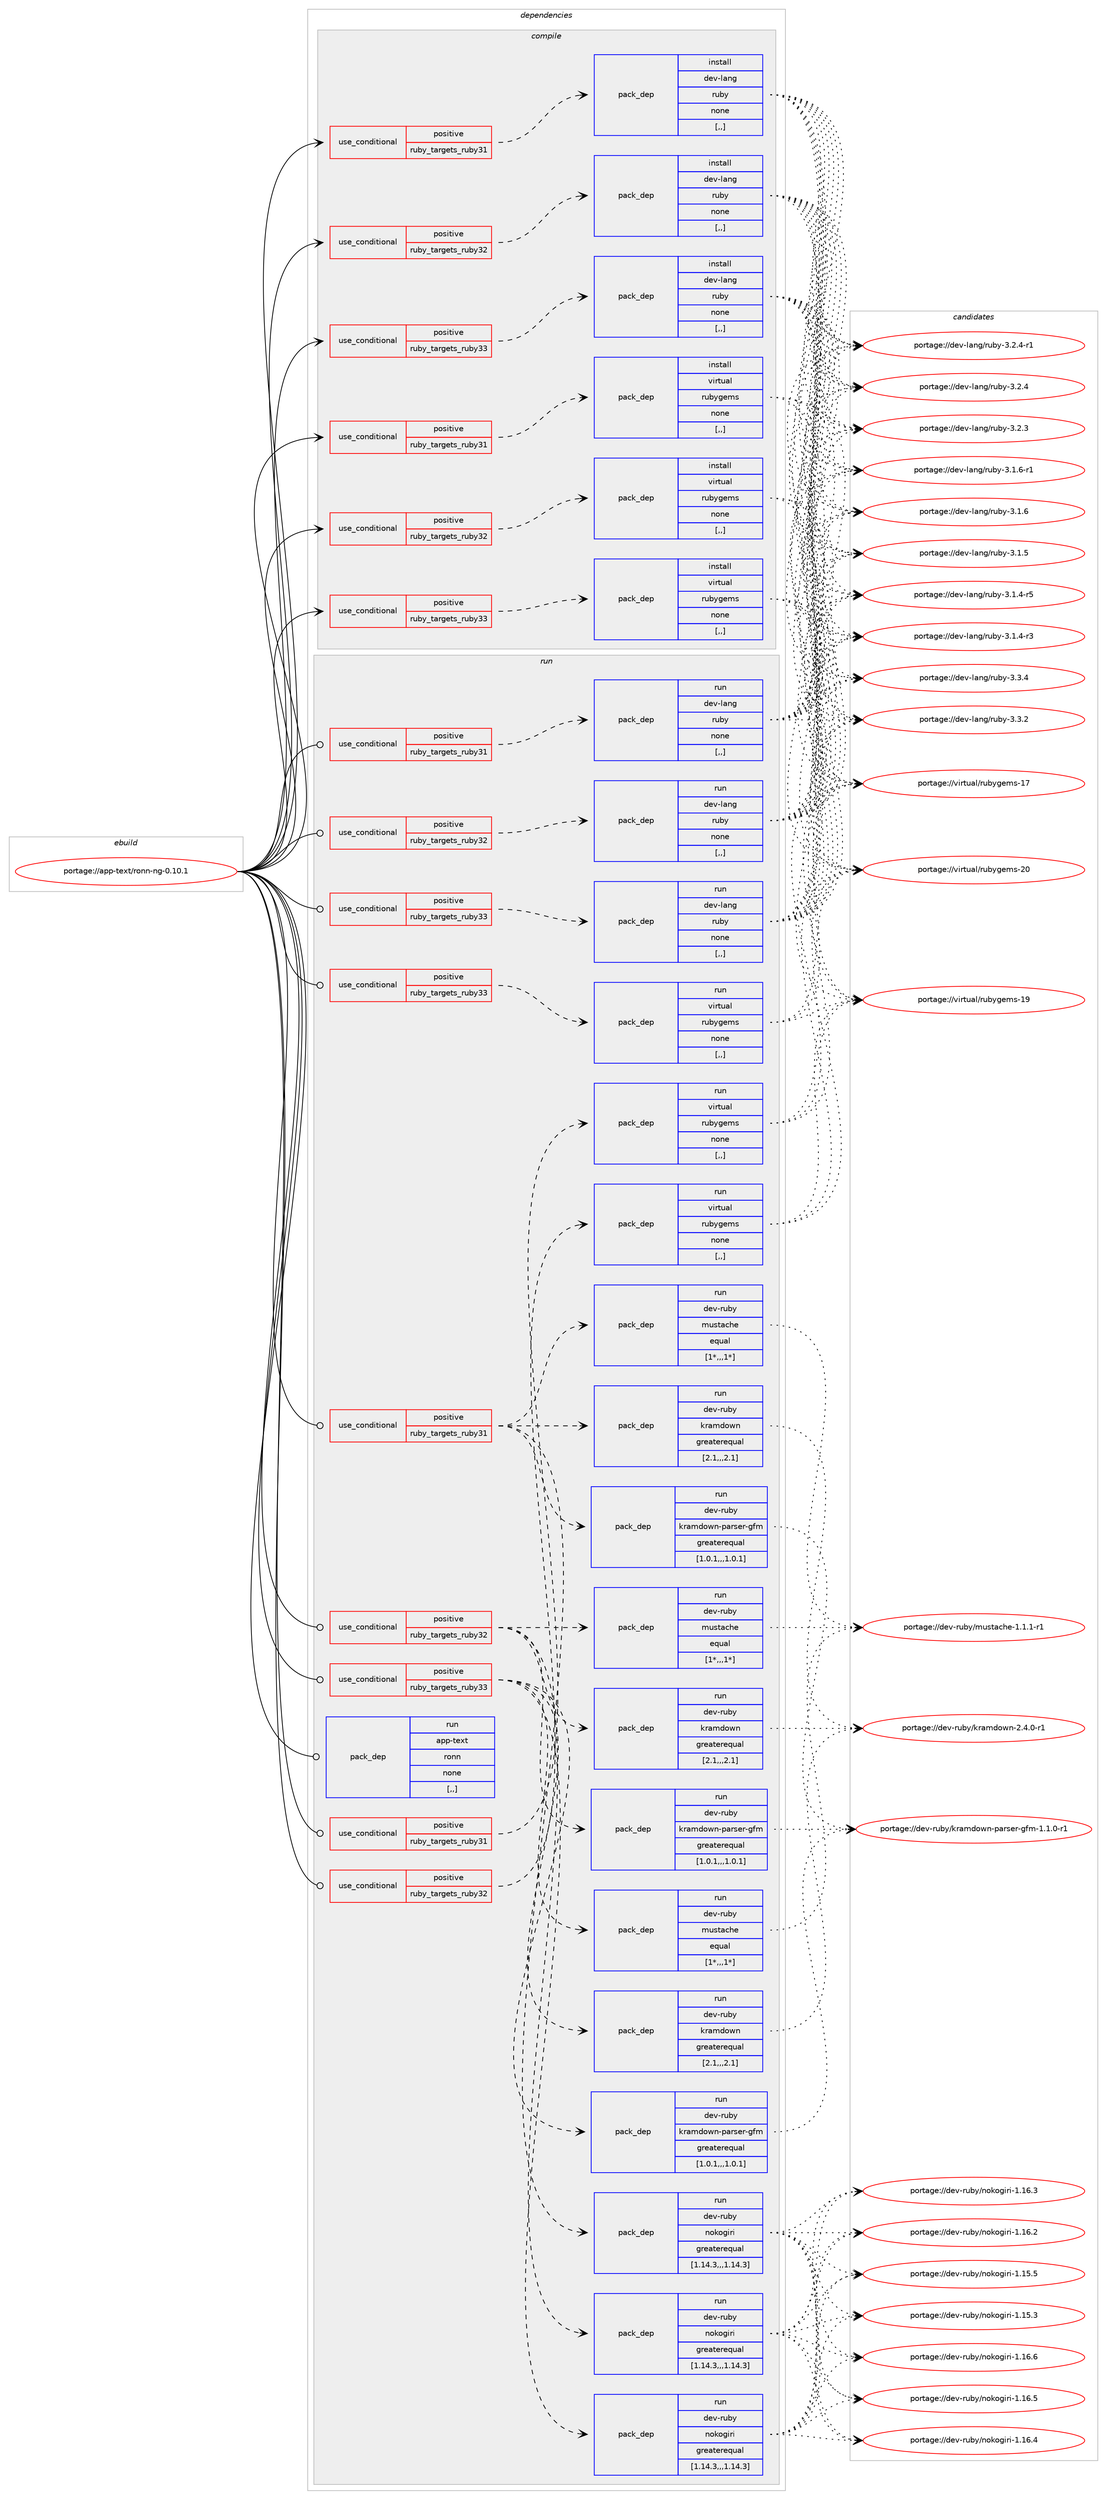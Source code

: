 digraph prolog {

# *************
# Graph options
# *************

newrank=true;
concentrate=true;
compound=true;
graph [rankdir=LR,fontname=Helvetica,fontsize=10,ranksep=1.5];#, ranksep=2.5, nodesep=0.2];
edge  [arrowhead=vee];
node  [fontname=Helvetica,fontsize=10];

# **********
# The ebuild
# **********

subgraph cluster_leftcol {
color=gray;
rank=same;
label=<<i>ebuild</i>>;
id [label="portage://app-text/ronn-ng-0.10.1", color=red, width=4, href="../app-text/ronn-ng-0.10.1.svg"];
}

# ****************
# The dependencies
# ****************

subgraph cluster_midcol {
color=gray;
label=<<i>dependencies</i>>;
subgraph cluster_compile {
fillcolor="#eeeeee";
style=filled;
label=<<i>compile</i>>;
subgraph cond15599 {
dependency58145 [label=<<TABLE BORDER="0" CELLBORDER="1" CELLSPACING="0" CELLPADDING="4"><TR><TD ROWSPAN="3" CELLPADDING="10">use_conditional</TD></TR><TR><TD>positive</TD></TR><TR><TD>ruby_targets_ruby31</TD></TR></TABLE>>, shape=none, color=red];
subgraph pack42049 {
dependency58146 [label=<<TABLE BORDER="0" CELLBORDER="1" CELLSPACING="0" CELLPADDING="4" WIDTH="220"><TR><TD ROWSPAN="6" CELLPADDING="30">pack_dep</TD></TR><TR><TD WIDTH="110">install</TD></TR><TR><TD>dev-lang</TD></TR><TR><TD>ruby</TD></TR><TR><TD>none</TD></TR><TR><TD>[,,]</TD></TR></TABLE>>, shape=none, color=blue];
}
dependency58145:e -> dependency58146:w [weight=20,style="dashed",arrowhead="vee"];
}
id:e -> dependency58145:w [weight=20,style="solid",arrowhead="vee"];
subgraph cond15600 {
dependency58147 [label=<<TABLE BORDER="0" CELLBORDER="1" CELLSPACING="0" CELLPADDING="4"><TR><TD ROWSPAN="3" CELLPADDING="10">use_conditional</TD></TR><TR><TD>positive</TD></TR><TR><TD>ruby_targets_ruby31</TD></TR></TABLE>>, shape=none, color=red];
subgraph pack42050 {
dependency58148 [label=<<TABLE BORDER="0" CELLBORDER="1" CELLSPACING="0" CELLPADDING="4" WIDTH="220"><TR><TD ROWSPAN="6" CELLPADDING="30">pack_dep</TD></TR><TR><TD WIDTH="110">install</TD></TR><TR><TD>virtual</TD></TR><TR><TD>rubygems</TD></TR><TR><TD>none</TD></TR><TR><TD>[,,]</TD></TR></TABLE>>, shape=none, color=blue];
}
dependency58147:e -> dependency58148:w [weight=20,style="dashed",arrowhead="vee"];
}
id:e -> dependency58147:w [weight=20,style="solid",arrowhead="vee"];
subgraph cond15601 {
dependency58149 [label=<<TABLE BORDER="0" CELLBORDER="1" CELLSPACING="0" CELLPADDING="4"><TR><TD ROWSPAN="3" CELLPADDING="10">use_conditional</TD></TR><TR><TD>positive</TD></TR><TR><TD>ruby_targets_ruby32</TD></TR></TABLE>>, shape=none, color=red];
subgraph pack42051 {
dependency58150 [label=<<TABLE BORDER="0" CELLBORDER="1" CELLSPACING="0" CELLPADDING="4" WIDTH="220"><TR><TD ROWSPAN="6" CELLPADDING="30">pack_dep</TD></TR><TR><TD WIDTH="110">install</TD></TR><TR><TD>dev-lang</TD></TR><TR><TD>ruby</TD></TR><TR><TD>none</TD></TR><TR><TD>[,,]</TD></TR></TABLE>>, shape=none, color=blue];
}
dependency58149:e -> dependency58150:w [weight=20,style="dashed",arrowhead="vee"];
}
id:e -> dependency58149:w [weight=20,style="solid",arrowhead="vee"];
subgraph cond15602 {
dependency58151 [label=<<TABLE BORDER="0" CELLBORDER="1" CELLSPACING="0" CELLPADDING="4"><TR><TD ROWSPAN="3" CELLPADDING="10">use_conditional</TD></TR><TR><TD>positive</TD></TR><TR><TD>ruby_targets_ruby32</TD></TR></TABLE>>, shape=none, color=red];
subgraph pack42052 {
dependency58152 [label=<<TABLE BORDER="0" CELLBORDER="1" CELLSPACING="0" CELLPADDING="4" WIDTH="220"><TR><TD ROWSPAN="6" CELLPADDING="30">pack_dep</TD></TR><TR><TD WIDTH="110">install</TD></TR><TR><TD>virtual</TD></TR><TR><TD>rubygems</TD></TR><TR><TD>none</TD></TR><TR><TD>[,,]</TD></TR></TABLE>>, shape=none, color=blue];
}
dependency58151:e -> dependency58152:w [weight=20,style="dashed",arrowhead="vee"];
}
id:e -> dependency58151:w [weight=20,style="solid",arrowhead="vee"];
subgraph cond15603 {
dependency58153 [label=<<TABLE BORDER="0" CELLBORDER="1" CELLSPACING="0" CELLPADDING="4"><TR><TD ROWSPAN="3" CELLPADDING="10">use_conditional</TD></TR><TR><TD>positive</TD></TR><TR><TD>ruby_targets_ruby33</TD></TR></TABLE>>, shape=none, color=red];
subgraph pack42053 {
dependency58154 [label=<<TABLE BORDER="0" CELLBORDER="1" CELLSPACING="0" CELLPADDING="4" WIDTH="220"><TR><TD ROWSPAN="6" CELLPADDING="30">pack_dep</TD></TR><TR><TD WIDTH="110">install</TD></TR><TR><TD>dev-lang</TD></TR><TR><TD>ruby</TD></TR><TR><TD>none</TD></TR><TR><TD>[,,]</TD></TR></TABLE>>, shape=none, color=blue];
}
dependency58153:e -> dependency58154:w [weight=20,style="dashed",arrowhead="vee"];
}
id:e -> dependency58153:w [weight=20,style="solid",arrowhead="vee"];
subgraph cond15604 {
dependency58155 [label=<<TABLE BORDER="0" CELLBORDER="1" CELLSPACING="0" CELLPADDING="4"><TR><TD ROWSPAN="3" CELLPADDING="10">use_conditional</TD></TR><TR><TD>positive</TD></TR><TR><TD>ruby_targets_ruby33</TD></TR></TABLE>>, shape=none, color=red];
subgraph pack42054 {
dependency58156 [label=<<TABLE BORDER="0" CELLBORDER="1" CELLSPACING="0" CELLPADDING="4" WIDTH="220"><TR><TD ROWSPAN="6" CELLPADDING="30">pack_dep</TD></TR><TR><TD WIDTH="110">install</TD></TR><TR><TD>virtual</TD></TR><TR><TD>rubygems</TD></TR><TR><TD>none</TD></TR><TR><TD>[,,]</TD></TR></TABLE>>, shape=none, color=blue];
}
dependency58155:e -> dependency58156:w [weight=20,style="dashed",arrowhead="vee"];
}
id:e -> dependency58155:w [weight=20,style="solid",arrowhead="vee"];
}
subgraph cluster_compileandrun {
fillcolor="#eeeeee";
style=filled;
label=<<i>compile and run</i>>;
}
subgraph cluster_run {
fillcolor="#eeeeee";
style=filled;
label=<<i>run</i>>;
subgraph cond15605 {
dependency58157 [label=<<TABLE BORDER="0" CELLBORDER="1" CELLSPACING="0" CELLPADDING="4"><TR><TD ROWSPAN="3" CELLPADDING="10">use_conditional</TD></TR><TR><TD>positive</TD></TR><TR><TD>ruby_targets_ruby31</TD></TR></TABLE>>, shape=none, color=red];
subgraph pack42055 {
dependency58158 [label=<<TABLE BORDER="0" CELLBORDER="1" CELLSPACING="0" CELLPADDING="4" WIDTH="220"><TR><TD ROWSPAN="6" CELLPADDING="30">pack_dep</TD></TR><TR><TD WIDTH="110">run</TD></TR><TR><TD>dev-lang</TD></TR><TR><TD>ruby</TD></TR><TR><TD>none</TD></TR><TR><TD>[,,]</TD></TR></TABLE>>, shape=none, color=blue];
}
dependency58157:e -> dependency58158:w [weight=20,style="dashed",arrowhead="vee"];
}
id:e -> dependency58157:w [weight=20,style="solid",arrowhead="odot"];
subgraph cond15606 {
dependency58159 [label=<<TABLE BORDER="0" CELLBORDER="1" CELLSPACING="0" CELLPADDING="4"><TR><TD ROWSPAN="3" CELLPADDING="10">use_conditional</TD></TR><TR><TD>positive</TD></TR><TR><TD>ruby_targets_ruby31</TD></TR></TABLE>>, shape=none, color=red];
subgraph pack42056 {
dependency58160 [label=<<TABLE BORDER="0" CELLBORDER="1" CELLSPACING="0" CELLPADDING="4" WIDTH="220"><TR><TD ROWSPAN="6" CELLPADDING="30">pack_dep</TD></TR><TR><TD WIDTH="110">run</TD></TR><TR><TD>dev-ruby</TD></TR><TR><TD>mustache</TD></TR><TR><TD>equal</TD></TR><TR><TD>[1*,,,1*]</TD></TR></TABLE>>, shape=none, color=blue];
}
dependency58159:e -> dependency58160:w [weight=20,style="dashed",arrowhead="vee"];
subgraph pack42057 {
dependency58161 [label=<<TABLE BORDER="0" CELLBORDER="1" CELLSPACING="0" CELLPADDING="4" WIDTH="220"><TR><TD ROWSPAN="6" CELLPADDING="30">pack_dep</TD></TR><TR><TD WIDTH="110">run</TD></TR><TR><TD>dev-ruby</TD></TR><TR><TD>kramdown</TD></TR><TR><TD>greaterequal</TD></TR><TR><TD>[2.1,,,2.1]</TD></TR></TABLE>>, shape=none, color=blue];
}
dependency58159:e -> dependency58161:w [weight=20,style="dashed",arrowhead="vee"];
subgraph pack42058 {
dependency58162 [label=<<TABLE BORDER="0" CELLBORDER="1" CELLSPACING="0" CELLPADDING="4" WIDTH="220"><TR><TD ROWSPAN="6" CELLPADDING="30">pack_dep</TD></TR><TR><TD WIDTH="110">run</TD></TR><TR><TD>dev-ruby</TD></TR><TR><TD>kramdown-parser-gfm</TD></TR><TR><TD>greaterequal</TD></TR><TR><TD>[1.0.1,,,1.0.1]</TD></TR></TABLE>>, shape=none, color=blue];
}
dependency58159:e -> dependency58162:w [weight=20,style="dashed",arrowhead="vee"];
subgraph pack42059 {
dependency58163 [label=<<TABLE BORDER="0" CELLBORDER="1" CELLSPACING="0" CELLPADDING="4" WIDTH="220"><TR><TD ROWSPAN="6" CELLPADDING="30">pack_dep</TD></TR><TR><TD WIDTH="110">run</TD></TR><TR><TD>dev-ruby</TD></TR><TR><TD>nokogiri</TD></TR><TR><TD>greaterequal</TD></TR><TR><TD>[1.14.3,,,1.14.3]</TD></TR></TABLE>>, shape=none, color=blue];
}
dependency58159:e -> dependency58163:w [weight=20,style="dashed",arrowhead="vee"];
}
id:e -> dependency58159:w [weight=20,style="solid",arrowhead="odot"];
subgraph cond15607 {
dependency58164 [label=<<TABLE BORDER="0" CELLBORDER="1" CELLSPACING="0" CELLPADDING="4"><TR><TD ROWSPAN="3" CELLPADDING="10">use_conditional</TD></TR><TR><TD>positive</TD></TR><TR><TD>ruby_targets_ruby31</TD></TR></TABLE>>, shape=none, color=red];
subgraph pack42060 {
dependency58165 [label=<<TABLE BORDER="0" CELLBORDER="1" CELLSPACING="0" CELLPADDING="4" WIDTH="220"><TR><TD ROWSPAN="6" CELLPADDING="30">pack_dep</TD></TR><TR><TD WIDTH="110">run</TD></TR><TR><TD>virtual</TD></TR><TR><TD>rubygems</TD></TR><TR><TD>none</TD></TR><TR><TD>[,,]</TD></TR></TABLE>>, shape=none, color=blue];
}
dependency58164:e -> dependency58165:w [weight=20,style="dashed",arrowhead="vee"];
}
id:e -> dependency58164:w [weight=20,style="solid",arrowhead="odot"];
subgraph cond15608 {
dependency58166 [label=<<TABLE BORDER="0" CELLBORDER="1" CELLSPACING="0" CELLPADDING="4"><TR><TD ROWSPAN="3" CELLPADDING="10">use_conditional</TD></TR><TR><TD>positive</TD></TR><TR><TD>ruby_targets_ruby32</TD></TR></TABLE>>, shape=none, color=red];
subgraph pack42061 {
dependency58167 [label=<<TABLE BORDER="0" CELLBORDER="1" CELLSPACING="0" CELLPADDING="4" WIDTH="220"><TR><TD ROWSPAN="6" CELLPADDING="30">pack_dep</TD></TR><TR><TD WIDTH="110">run</TD></TR><TR><TD>dev-lang</TD></TR><TR><TD>ruby</TD></TR><TR><TD>none</TD></TR><TR><TD>[,,]</TD></TR></TABLE>>, shape=none, color=blue];
}
dependency58166:e -> dependency58167:w [weight=20,style="dashed",arrowhead="vee"];
}
id:e -> dependency58166:w [weight=20,style="solid",arrowhead="odot"];
subgraph cond15609 {
dependency58168 [label=<<TABLE BORDER="0" CELLBORDER="1" CELLSPACING="0" CELLPADDING="4"><TR><TD ROWSPAN="3" CELLPADDING="10">use_conditional</TD></TR><TR><TD>positive</TD></TR><TR><TD>ruby_targets_ruby32</TD></TR></TABLE>>, shape=none, color=red];
subgraph pack42062 {
dependency58169 [label=<<TABLE BORDER="0" CELLBORDER="1" CELLSPACING="0" CELLPADDING="4" WIDTH="220"><TR><TD ROWSPAN="6" CELLPADDING="30">pack_dep</TD></TR><TR><TD WIDTH="110">run</TD></TR><TR><TD>dev-ruby</TD></TR><TR><TD>mustache</TD></TR><TR><TD>equal</TD></TR><TR><TD>[1*,,,1*]</TD></TR></TABLE>>, shape=none, color=blue];
}
dependency58168:e -> dependency58169:w [weight=20,style="dashed",arrowhead="vee"];
subgraph pack42063 {
dependency58170 [label=<<TABLE BORDER="0" CELLBORDER="1" CELLSPACING="0" CELLPADDING="4" WIDTH="220"><TR><TD ROWSPAN="6" CELLPADDING="30">pack_dep</TD></TR><TR><TD WIDTH="110">run</TD></TR><TR><TD>dev-ruby</TD></TR><TR><TD>kramdown</TD></TR><TR><TD>greaterequal</TD></TR><TR><TD>[2.1,,,2.1]</TD></TR></TABLE>>, shape=none, color=blue];
}
dependency58168:e -> dependency58170:w [weight=20,style="dashed",arrowhead="vee"];
subgraph pack42064 {
dependency58171 [label=<<TABLE BORDER="0" CELLBORDER="1" CELLSPACING="0" CELLPADDING="4" WIDTH="220"><TR><TD ROWSPAN="6" CELLPADDING="30">pack_dep</TD></TR><TR><TD WIDTH="110">run</TD></TR><TR><TD>dev-ruby</TD></TR><TR><TD>kramdown-parser-gfm</TD></TR><TR><TD>greaterequal</TD></TR><TR><TD>[1.0.1,,,1.0.1]</TD></TR></TABLE>>, shape=none, color=blue];
}
dependency58168:e -> dependency58171:w [weight=20,style="dashed",arrowhead="vee"];
subgraph pack42065 {
dependency58172 [label=<<TABLE BORDER="0" CELLBORDER="1" CELLSPACING="0" CELLPADDING="4" WIDTH="220"><TR><TD ROWSPAN="6" CELLPADDING="30">pack_dep</TD></TR><TR><TD WIDTH="110">run</TD></TR><TR><TD>dev-ruby</TD></TR><TR><TD>nokogiri</TD></TR><TR><TD>greaterequal</TD></TR><TR><TD>[1.14.3,,,1.14.3]</TD></TR></TABLE>>, shape=none, color=blue];
}
dependency58168:e -> dependency58172:w [weight=20,style="dashed",arrowhead="vee"];
}
id:e -> dependency58168:w [weight=20,style="solid",arrowhead="odot"];
subgraph cond15610 {
dependency58173 [label=<<TABLE BORDER="0" CELLBORDER="1" CELLSPACING="0" CELLPADDING="4"><TR><TD ROWSPAN="3" CELLPADDING="10">use_conditional</TD></TR><TR><TD>positive</TD></TR><TR><TD>ruby_targets_ruby32</TD></TR></TABLE>>, shape=none, color=red];
subgraph pack42066 {
dependency58174 [label=<<TABLE BORDER="0" CELLBORDER="1" CELLSPACING="0" CELLPADDING="4" WIDTH="220"><TR><TD ROWSPAN="6" CELLPADDING="30">pack_dep</TD></TR><TR><TD WIDTH="110">run</TD></TR><TR><TD>virtual</TD></TR><TR><TD>rubygems</TD></TR><TR><TD>none</TD></TR><TR><TD>[,,]</TD></TR></TABLE>>, shape=none, color=blue];
}
dependency58173:e -> dependency58174:w [weight=20,style="dashed",arrowhead="vee"];
}
id:e -> dependency58173:w [weight=20,style="solid",arrowhead="odot"];
subgraph cond15611 {
dependency58175 [label=<<TABLE BORDER="0" CELLBORDER="1" CELLSPACING="0" CELLPADDING="4"><TR><TD ROWSPAN="3" CELLPADDING="10">use_conditional</TD></TR><TR><TD>positive</TD></TR><TR><TD>ruby_targets_ruby33</TD></TR></TABLE>>, shape=none, color=red];
subgraph pack42067 {
dependency58176 [label=<<TABLE BORDER="0" CELLBORDER="1" CELLSPACING="0" CELLPADDING="4" WIDTH="220"><TR><TD ROWSPAN="6" CELLPADDING="30">pack_dep</TD></TR><TR><TD WIDTH="110">run</TD></TR><TR><TD>dev-lang</TD></TR><TR><TD>ruby</TD></TR><TR><TD>none</TD></TR><TR><TD>[,,]</TD></TR></TABLE>>, shape=none, color=blue];
}
dependency58175:e -> dependency58176:w [weight=20,style="dashed",arrowhead="vee"];
}
id:e -> dependency58175:w [weight=20,style="solid",arrowhead="odot"];
subgraph cond15612 {
dependency58177 [label=<<TABLE BORDER="0" CELLBORDER="1" CELLSPACING="0" CELLPADDING="4"><TR><TD ROWSPAN="3" CELLPADDING="10">use_conditional</TD></TR><TR><TD>positive</TD></TR><TR><TD>ruby_targets_ruby33</TD></TR></TABLE>>, shape=none, color=red];
subgraph pack42068 {
dependency58178 [label=<<TABLE BORDER="0" CELLBORDER="1" CELLSPACING="0" CELLPADDING="4" WIDTH="220"><TR><TD ROWSPAN="6" CELLPADDING="30">pack_dep</TD></TR><TR><TD WIDTH="110">run</TD></TR><TR><TD>dev-ruby</TD></TR><TR><TD>mustache</TD></TR><TR><TD>equal</TD></TR><TR><TD>[1*,,,1*]</TD></TR></TABLE>>, shape=none, color=blue];
}
dependency58177:e -> dependency58178:w [weight=20,style="dashed",arrowhead="vee"];
subgraph pack42069 {
dependency58179 [label=<<TABLE BORDER="0" CELLBORDER="1" CELLSPACING="0" CELLPADDING="4" WIDTH="220"><TR><TD ROWSPAN="6" CELLPADDING="30">pack_dep</TD></TR><TR><TD WIDTH="110">run</TD></TR><TR><TD>dev-ruby</TD></TR><TR><TD>kramdown</TD></TR><TR><TD>greaterequal</TD></TR><TR><TD>[2.1,,,2.1]</TD></TR></TABLE>>, shape=none, color=blue];
}
dependency58177:e -> dependency58179:w [weight=20,style="dashed",arrowhead="vee"];
subgraph pack42070 {
dependency58180 [label=<<TABLE BORDER="0" CELLBORDER="1" CELLSPACING="0" CELLPADDING="4" WIDTH="220"><TR><TD ROWSPAN="6" CELLPADDING="30">pack_dep</TD></TR><TR><TD WIDTH="110">run</TD></TR><TR><TD>dev-ruby</TD></TR><TR><TD>kramdown-parser-gfm</TD></TR><TR><TD>greaterequal</TD></TR><TR><TD>[1.0.1,,,1.0.1]</TD></TR></TABLE>>, shape=none, color=blue];
}
dependency58177:e -> dependency58180:w [weight=20,style="dashed",arrowhead="vee"];
subgraph pack42071 {
dependency58181 [label=<<TABLE BORDER="0" CELLBORDER="1" CELLSPACING="0" CELLPADDING="4" WIDTH="220"><TR><TD ROWSPAN="6" CELLPADDING="30">pack_dep</TD></TR><TR><TD WIDTH="110">run</TD></TR><TR><TD>dev-ruby</TD></TR><TR><TD>nokogiri</TD></TR><TR><TD>greaterequal</TD></TR><TR><TD>[1.14.3,,,1.14.3]</TD></TR></TABLE>>, shape=none, color=blue];
}
dependency58177:e -> dependency58181:w [weight=20,style="dashed",arrowhead="vee"];
}
id:e -> dependency58177:w [weight=20,style="solid",arrowhead="odot"];
subgraph cond15613 {
dependency58182 [label=<<TABLE BORDER="0" CELLBORDER="1" CELLSPACING="0" CELLPADDING="4"><TR><TD ROWSPAN="3" CELLPADDING="10">use_conditional</TD></TR><TR><TD>positive</TD></TR><TR><TD>ruby_targets_ruby33</TD></TR></TABLE>>, shape=none, color=red];
subgraph pack42072 {
dependency58183 [label=<<TABLE BORDER="0" CELLBORDER="1" CELLSPACING="0" CELLPADDING="4" WIDTH="220"><TR><TD ROWSPAN="6" CELLPADDING="30">pack_dep</TD></TR><TR><TD WIDTH="110">run</TD></TR><TR><TD>virtual</TD></TR><TR><TD>rubygems</TD></TR><TR><TD>none</TD></TR><TR><TD>[,,]</TD></TR></TABLE>>, shape=none, color=blue];
}
dependency58182:e -> dependency58183:w [weight=20,style="dashed",arrowhead="vee"];
}
id:e -> dependency58182:w [weight=20,style="solid",arrowhead="odot"];
subgraph pack42073 {
dependency58184 [label=<<TABLE BORDER="0" CELLBORDER="1" CELLSPACING="0" CELLPADDING="4" WIDTH="220"><TR><TD ROWSPAN="6" CELLPADDING="30">pack_dep</TD></TR><TR><TD WIDTH="110">run</TD></TR><TR><TD>app-text</TD></TR><TR><TD>ronn</TD></TR><TR><TD>none</TD></TR><TR><TD>[,,]</TD></TR></TABLE>>, shape=none, color=blue];
}
id:e -> dependency58184:w [weight=20,style="solid",arrowhead="odot"];
}
}

# **************
# The candidates
# **************

subgraph cluster_choices {
rank=same;
color=gray;
label=<<i>candidates</i>>;

subgraph choice42049 {
color=black;
nodesep=1;
choice10010111845108971101034711411798121455146514652 [label="portage://dev-lang/ruby-3.3.4", color=red, width=4,href="../dev-lang/ruby-3.3.4.svg"];
choice10010111845108971101034711411798121455146514650 [label="portage://dev-lang/ruby-3.3.2", color=red, width=4,href="../dev-lang/ruby-3.3.2.svg"];
choice100101118451089711010347114117981214551465046524511449 [label="portage://dev-lang/ruby-3.2.4-r1", color=red, width=4,href="../dev-lang/ruby-3.2.4-r1.svg"];
choice10010111845108971101034711411798121455146504652 [label="portage://dev-lang/ruby-3.2.4", color=red, width=4,href="../dev-lang/ruby-3.2.4.svg"];
choice10010111845108971101034711411798121455146504651 [label="portage://dev-lang/ruby-3.2.3", color=red, width=4,href="../dev-lang/ruby-3.2.3.svg"];
choice100101118451089711010347114117981214551464946544511449 [label="portage://dev-lang/ruby-3.1.6-r1", color=red, width=4,href="../dev-lang/ruby-3.1.6-r1.svg"];
choice10010111845108971101034711411798121455146494654 [label="portage://dev-lang/ruby-3.1.6", color=red, width=4,href="../dev-lang/ruby-3.1.6.svg"];
choice10010111845108971101034711411798121455146494653 [label="portage://dev-lang/ruby-3.1.5", color=red, width=4,href="../dev-lang/ruby-3.1.5.svg"];
choice100101118451089711010347114117981214551464946524511453 [label="portage://dev-lang/ruby-3.1.4-r5", color=red, width=4,href="../dev-lang/ruby-3.1.4-r5.svg"];
choice100101118451089711010347114117981214551464946524511451 [label="portage://dev-lang/ruby-3.1.4-r3", color=red, width=4,href="../dev-lang/ruby-3.1.4-r3.svg"];
dependency58146:e -> choice10010111845108971101034711411798121455146514652:w [style=dotted,weight="100"];
dependency58146:e -> choice10010111845108971101034711411798121455146514650:w [style=dotted,weight="100"];
dependency58146:e -> choice100101118451089711010347114117981214551465046524511449:w [style=dotted,weight="100"];
dependency58146:e -> choice10010111845108971101034711411798121455146504652:w [style=dotted,weight="100"];
dependency58146:e -> choice10010111845108971101034711411798121455146504651:w [style=dotted,weight="100"];
dependency58146:e -> choice100101118451089711010347114117981214551464946544511449:w [style=dotted,weight="100"];
dependency58146:e -> choice10010111845108971101034711411798121455146494654:w [style=dotted,weight="100"];
dependency58146:e -> choice10010111845108971101034711411798121455146494653:w [style=dotted,weight="100"];
dependency58146:e -> choice100101118451089711010347114117981214551464946524511453:w [style=dotted,weight="100"];
dependency58146:e -> choice100101118451089711010347114117981214551464946524511451:w [style=dotted,weight="100"];
}
subgraph choice42050 {
color=black;
nodesep=1;
choice118105114116117971084711411798121103101109115455048 [label="portage://virtual/rubygems-20", color=red, width=4,href="../virtual/rubygems-20.svg"];
choice118105114116117971084711411798121103101109115454957 [label="portage://virtual/rubygems-19", color=red, width=4,href="../virtual/rubygems-19.svg"];
choice118105114116117971084711411798121103101109115454955 [label="portage://virtual/rubygems-17", color=red, width=4,href="../virtual/rubygems-17.svg"];
dependency58148:e -> choice118105114116117971084711411798121103101109115455048:w [style=dotted,weight="100"];
dependency58148:e -> choice118105114116117971084711411798121103101109115454957:w [style=dotted,weight="100"];
dependency58148:e -> choice118105114116117971084711411798121103101109115454955:w [style=dotted,weight="100"];
}
subgraph choice42051 {
color=black;
nodesep=1;
choice10010111845108971101034711411798121455146514652 [label="portage://dev-lang/ruby-3.3.4", color=red, width=4,href="../dev-lang/ruby-3.3.4.svg"];
choice10010111845108971101034711411798121455146514650 [label="portage://dev-lang/ruby-3.3.2", color=red, width=4,href="../dev-lang/ruby-3.3.2.svg"];
choice100101118451089711010347114117981214551465046524511449 [label="portage://dev-lang/ruby-3.2.4-r1", color=red, width=4,href="../dev-lang/ruby-3.2.4-r1.svg"];
choice10010111845108971101034711411798121455146504652 [label="portage://dev-lang/ruby-3.2.4", color=red, width=4,href="../dev-lang/ruby-3.2.4.svg"];
choice10010111845108971101034711411798121455146504651 [label="portage://dev-lang/ruby-3.2.3", color=red, width=4,href="../dev-lang/ruby-3.2.3.svg"];
choice100101118451089711010347114117981214551464946544511449 [label="portage://dev-lang/ruby-3.1.6-r1", color=red, width=4,href="../dev-lang/ruby-3.1.6-r1.svg"];
choice10010111845108971101034711411798121455146494654 [label="portage://dev-lang/ruby-3.1.6", color=red, width=4,href="../dev-lang/ruby-3.1.6.svg"];
choice10010111845108971101034711411798121455146494653 [label="portage://dev-lang/ruby-3.1.5", color=red, width=4,href="../dev-lang/ruby-3.1.5.svg"];
choice100101118451089711010347114117981214551464946524511453 [label="portage://dev-lang/ruby-3.1.4-r5", color=red, width=4,href="../dev-lang/ruby-3.1.4-r5.svg"];
choice100101118451089711010347114117981214551464946524511451 [label="portage://dev-lang/ruby-3.1.4-r3", color=red, width=4,href="../dev-lang/ruby-3.1.4-r3.svg"];
dependency58150:e -> choice10010111845108971101034711411798121455146514652:w [style=dotted,weight="100"];
dependency58150:e -> choice10010111845108971101034711411798121455146514650:w [style=dotted,weight="100"];
dependency58150:e -> choice100101118451089711010347114117981214551465046524511449:w [style=dotted,weight="100"];
dependency58150:e -> choice10010111845108971101034711411798121455146504652:w [style=dotted,weight="100"];
dependency58150:e -> choice10010111845108971101034711411798121455146504651:w [style=dotted,weight="100"];
dependency58150:e -> choice100101118451089711010347114117981214551464946544511449:w [style=dotted,weight="100"];
dependency58150:e -> choice10010111845108971101034711411798121455146494654:w [style=dotted,weight="100"];
dependency58150:e -> choice10010111845108971101034711411798121455146494653:w [style=dotted,weight="100"];
dependency58150:e -> choice100101118451089711010347114117981214551464946524511453:w [style=dotted,weight="100"];
dependency58150:e -> choice100101118451089711010347114117981214551464946524511451:w [style=dotted,weight="100"];
}
subgraph choice42052 {
color=black;
nodesep=1;
choice118105114116117971084711411798121103101109115455048 [label="portage://virtual/rubygems-20", color=red, width=4,href="../virtual/rubygems-20.svg"];
choice118105114116117971084711411798121103101109115454957 [label="portage://virtual/rubygems-19", color=red, width=4,href="../virtual/rubygems-19.svg"];
choice118105114116117971084711411798121103101109115454955 [label="portage://virtual/rubygems-17", color=red, width=4,href="../virtual/rubygems-17.svg"];
dependency58152:e -> choice118105114116117971084711411798121103101109115455048:w [style=dotted,weight="100"];
dependency58152:e -> choice118105114116117971084711411798121103101109115454957:w [style=dotted,weight="100"];
dependency58152:e -> choice118105114116117971084711411798121103101109115454955:w [style=dotted,weight="100"];
}
subgraph choice42053 {
color=black;
nodesep=1;
choice10010111845108971101034711411798121455146514652 [label="portage://dev-lang/ruby-3.3.4", color=red, width=4,href="../dev-lang/ruby-3.3.4.svg"];
choice10010111845108971101034711411798121455146514650 [label="portage://dev-lang/ruby-3.3.2", color=red, width=4,href="../dev-lang/ruby-3.3.2.svg"];
choice100101118451089711010347114117981214551465046524511449 [label="portage://dev-lang/ruby-3.2.4-r1", color=red, width=4,href="../dev-lang/ruby-3.2.4-r1.svg"];
choice10010111845108971101034711411798121455146504652 [label="portage://dev-lang/ruby-3.2.4", color=red, width=4,href="../dev-lang/ruby-3.2.4.svg"];
choice10010111845108971101034711411798121455146504651 [label="portage://dev-lang/ruby-3.2.3", color=red, width=4,href="../dev-lang/ruby-3.2.3.svg"];
choice100101118451089711010347114117981214551464946544511449 [label="portage://dev-lang/ruby-3.1.6-r1", color=red, width=4,href="../dev-lang/ruby-3.1.6-r1.svg"];
choice10010111845108971101034711411798121455146494654 [label="portage://dev-lang/ruby-3.1.6", color=red, width=4,href="../dev-lang/ruby-3.1.6.svg"];
choice10010111845108971101034711411798121455146494653 [label="portage://dev-lang/ruby-3.1.5", color=red, width=4,href="../dev-lang/ruby-3.1.5.svg"];
choice100101118451089711010347114117981214551464946524511453 [label="portage://dev-lang/ruby-3.1.4-r5", color=red, width=4,href="../dev-lang/ruby-3.1.4-r5.svg"];
choice100101118451089711010347114117981214551464946524511451 [label="portage://dev-lang/ruby-3.1.4-r3", color=red, width=4,href="../dev-lang/ruby-3.1.4-r3.svg"];
dependency58154:e -> choice10010111845108971101034711411798121455146514652:w [style=dotted,weight="100"];
dependency58154:e -> choice10010111845108971101034711411798121455146514650:w [style=dotted,weight="100"];
dependency58154:e -> choice100101118451089711010347114117981214551465046524511449:w [style=dotted,weight="100"];
dependency58154:e -> choice10010111845108971101034711411798121455146504652:w [style=dotted,weight="100"];
dependency58154:e -> choice10010111845108971101034711411798121455146504651:w [style=dotted,weight="100"];
dependency58154:e -> choice100101118451089711010347114117981214551464946544511449:w [style=dotted,weight="100"];
dependency58154:e -> choice10010111845108971101034711411798121455146494654:w [style=dotted,weight="100"];
dependency58154:e -> choice10010111845108971101034711411798121455146494653:w [style=dotted,weight="100"];
dependency58154:e -> choice100101118451089711010347114117981214551464946524511453:w [style=dotted,weight="100"];
dependency58154:e -> choice100101118451089711010347114117981214551464946524511451:w [style=dotted,weight="100"];
}
subgraph choice42054 {
color=black;
nodesep=1;
choice118105114116117971084711411798121103101109115455048 [label="portage://virtual/rubygems-20", color=red, width=4,href="../virtual/rubygems-20.svg"];
choice118105114116117971084711411798121103101109115454957 [label="portage://virtual/rubygems-19", color=red, width=4,href="../virtual/rubygems-19.svg"];
choice118105114116117971084711411798121103101109115454955 [label="portage://virtual/rubygems-17", color=red, width=4,href="../virtual/rubygems-17.svg"];
dependency58156:e -> choice118105114116117971084711411798121103101109115455048:w [style=dotted,weight="100"];
dependency58156:e -> choice118105114116117971084711411798121103101109115454957:w [style=dotted,weight="100"];
dependency58156:e -> choice118105114116117971084711411798121103101109115454955:w [style=dotted,weight="100"];
}
subgraph choice42055 {
color=black;
nodesep=1;
choice10010111845108971101034711411798121455146514652 [label="portage://dev-lang/ruby-3.3.4", color=red, width=4,href="../dev-lang/ruby-3.3.4.svg"];
choice10010111845108971101034711411798121455146514650 [label="portage://dev-lang/ruby-3.3.2", color=red, width=4,href="../dev-lang/ruby-3.3.2.svg"];
choice100101118451089711010347114117981214551465046524511449 [label="portage://dev-lang/ruby-3.2.4-r1", color=red, width=4,href="../dev-lang/ruby-3.2.4-r1.svg"];
choice10010111845108971101034711411798121455146504652 [label="portage://dev-lang/ruby-3.2.4", color=red, width=4,href="../dev-lang/ruby-3.2.4.svg"];
choice10010111845108971101034711411798121455146504651 [label="portage://dev-lang/ruby-3.2.3", color=red, width=4,href="../dev-lang/ruby-3.2.3.svg"];
choice100101118451089711010347114117981214551464946544511449 [label="portage://dev-lang/ruby-3.1.6-r1", color=red, width=4,href="../dev-lang/ruby-3.1.6-r1.svg"];
choice10010111845108971101034711411798121455146494654 [label="portage://dev-lang/ruby-3.1.6", color=red, width=4,href="../dev-lang/ruby-3.1.6.svg"];
choice10010111845108971101034711411798121455146494653 [label="portage://dev-lang/ruby-3.1.5", color=red, width=4,href="../dev-lang/ruby-3.1.5.svg"];
choice100101118451089711010347114117981214551464946524511453 [label="portage://dev-lang/ruby-3.1.4-r5", color=red, width=4,href="../dev-lang/ruby-3.1.4-r5.svg"];
choice100101118451089711010347114117981214551464946524511451 [label="portage://dev-lang/ruby-3.1.4-r3", color=red, width=4,href="../dev-lang/ruby-3.1.4-r3.svg"];
dependency58158:e -> choice10010111845108971101034711411798121455146514652:w [style=dotted,weight="100"];
dependency58158:e -> choice10010111845108971101034711411798121455146514650:w [style=dotted,weight="100"];
dependency58158:e -> choice100101118451089711010347114117981214551465046524511449:w [style=dotted,weight="100"];
dependency58158:e -> choice10010111845108971101034711411798121455146504652:w [style=dotted,weight="100"];
dependency58158:e -> choice10010111845108971101034711411798121455146504651:w [style=dotted,weight="100"];
dependency58158:e -> choice100101118451089711010347114117981214551464946544511449:w [style=dotted,weight="100"];
dependency58158:e -> choice10010111845108971101034711411798121455146494654:w [style=dotted,weight="100"];
dependency58158:e -> choice10010111845108971101034711411798121455146494653:w [style=dotted,weight="100"];
dependency58158:e -> choice100101118451089711010347114117981214551464946524511453:w [style=dotted,weight="100"];
dependency58158:e -> choice100101118451089711010347114117981214551464946524511451:w [style=dotted,weight="100"];
}
subgraph choice42056 {
color=black;
nodesep=1;
choice10010111845114117981214710911711511697991041014549464946494511449 [label="portage://dev-ruby/mustache-1.1.1-r1", color=red, width=4,href="../dev-ruby/mustache-1.1.1-r1.svg"];
dependency58160:e -> choice10010111845114117981214710911711511697991041014549464946494511449:w [style=dotted,weight="100"];
}
subgraph choice42057 {
color=black;
nodesep=1;
choice100101118451141179812147107114971091001111191104550465246484511449 [label="portage://dev-ruby/kramdown-2.4.0-r1", color=red, width=4,href="../dev-ruby/kramdown-2.4.0-r1.svg"];
dependency58161:e -> choice100101118451141179812147107114971091001111191104550465246484511449:w [style=dotted,weight="100"];
}
subgraph choice42058 {
color=black;
nodesep=1;
choice100101118451141179812147107114971091001111191104511297114115101114451031021094549464946484511449 [label="portage://dev-ruby/kramdown-parser-gfm-1.1.0-r1", color=red, width=4,href="../dev-ruby/kramdown-parser-gfm-1.1.0-r1.svg"];
dependency58162:e -> choice100101118451141179812147107114971091001111191104511297114115101114451031021094549464946484511449:w [style=dotted,weight="100"];
}
subgraph choice42059 {
color=black;
nodesep=1;
choice10010111845114117981214711011110711110310511410545494649544654 [label="portage://dev-ruby/nokogiri-1.16.6", color=red, width=4,href="../dev-ruby/nokogiri-1.16.6.svg"];
choice10010111845114117981214711011110711110310511410545494649544653 [label="portage://dev-ruby/nokogiri-1.16.5", color=red, width=4,href="../dev-ruby/nokogiri-1.16.5.svg"];
choice10010111845114117981214711011110711110310511410545494649544652 [label="portage://dev-ruby/nokogiri-1.16.4", color=red, width=4,href="../dev-ruby/nokogiri-1.16.4.svg"];
choice10010111845114117981214711011110711110310511410545494649544651 [label="portage://dev-ruby/nokogiri-1.16.3", color=red, width=4,href="../dev-ruby/nokogiri-1.16.3.svg"];
choice10010111845114117981214711011110711110310511410545494649544650 [label="portage://dev-ruby/nokogiri-1.16.2", color=red, width=4,href="../dev-ruby/nokogiri-1.16.2.svg"];
choice10010111845114117981214711011110711110310511410545494649534653 [label="portage://dev-ruby/nokogiri-1.15.5", color=red, width=4,href="../dev-ruby/nokogiri-1.15.5.svg"];
choice10010111845114117981214711011110711110310511410545494649534651 [label="portage://dev-ruby/nokogiri-1.15.3", color=red, width=4,href="../dev-ruby/nokogiri-1.15.3.svg"];
dependency58163:e -> choice10010111845114117981214711011110711110310511410545494649544654:w [style=dotted,weight="100"];
dependency58163:e -> choice10010111845114117981214711011110711110310511410545494649544653:w [style=dotted,weight="100"];
dependency58163:e -> choice10010111845114117981214711011110711110310511410545494649544652:w [style=dotted,weight="100"];
dependency58163:e -> choice10010111845114117981214711011110711110310511410545494649544651:w [style=dotted,weight="100"];
dependency58163:e -> choice10010111845114117981214711011110711110310511410545494649544650:w [style=dotted,weight="100"];
dependency58163:e -> choice10010111845114117981214711011110711110310511410545494649534653:w [style=dotted,weight="100"];
dependency58163:e -> choice10010111845114117981214711011110711110310511410545494649534651:w [style=dotted,weight="100"];
}
subgraph choice42060 {
color=black;
nodesep=1;
choice118105114116117971084711411798121103101109115455048 [label="portage://virtual/rubygems-20", color=red, width=4,href="../virtual/rubygems-20.svg"];
choice118105114116117971084711411798121103101109115454957 [label="portage://virtual/rubygems-19", color=red, width=4,href="../virtual/rubygems-19.svg"];
choice118105114116117971084711411798121103101109115454955 [label="portage://virtual/rubygems-17", color=red, width=4,href="../virtual/rubygems-17.svg"];
dependency58165:e -> choice118105114116117971084711411798121103101109115455048:w [style=dotted,weight="100"];
dependency58165:e -> choice118105114116117971084711411798121103101109115454957:w [style=dotted,weight="100"];
dependency58165:e -> choice118105114116117971084711411798121103101109115454955:w [style=dotted,weight="100"];
}
subgraph choice42061 {
color=black;
nodesep=1;
choice10010111845108971101034711411798121455146514652 [label="portage://dev-lang/ruby-3.3.4", color=red, width=4,href="../dev-lang/ruby-3.3.4.svg"];
choice10010111845108971101034711411798121455146514650 [label="portage://dev-lang/ruby-3.3.2", color=red, width=4,href="../dev-lang/ruby-3.3.2.svg"];
choice100101118451089711010347114117981214551465046524511449 [label="portage://dev-lang/ruby-3.2.4-r1", color=red, width=4,href="../dev-lang/ruby-3.2.4-r1.svg"];
choice10010111845108971101034711411798121455146504652 [label="portage://dev-lang/ruby-3.2.4", color=red, width=4,href="../dev-lang/ruby-3.2.4.svg"];
choice10010111845108971101034711411798121455146504651 [label="portage://dev-lang/ruby-3.2.3", color=red, width=4,href="../dev-lang/ruby-3.2.3.svg"];
choice100101118451089711010347114117981214551464946544511449 [label="portage://dev-lang/ruby-3.1.6-r1", color=red, width=4,href="../dev-lang/ruby-3.1.6-r1.svg"];
choice10010111845108971101034711411798121455146494654 [label="portage://dev-lang/ruby-3.1.6", color=red, width=4,href="../dev-lang/ruby-3.1.6.svg"];
choice10010111845108971101034711411798121455146494653 [label="portage://dev-lang/ruby-3.1.5", color=red, width=4,href="../dev-lang/ruby-3.1.5.svg"];
choice100101118451089711010347114117981214551464946524511453 [label="portage://dev-lang/ruby-3.1.4-r5", color=red, width=4,href="../dev-lang/ruby-3.1.4-r5.svg"];
choice100101118451089711010347114117981214551464946524511451 [label="portage://dev-lang/ruby-3.1.4-r3", color=red, width=4,href="../dev-lang/ruby-3.1.4-r3.svg"];
dependency58167:e -> choice10010111845108971101034711411798121455146514652:w [style=dotted,weight="100"];
dependency58167:e -> choice10010111845108971101034711411798121455146514650:w [style=dotted,weight="100"];
dependency58167:e -> choice100101118451089711010347114117981214551465046524511449:w [style=dotted,weight="100"];
dependency58167:e -> choice10010111845108971101034711411798121455146504652:w [style=dotted,weight="100"];
dependency58167:e -> choice10010111845108971101034711411798121455146504651:w [style=dotted,weight="100"];
dependency58167:e -> choice100101118451089711010347114117981214551464946544511449:w [style=dotted,weight="100"];
dependency58167:e -> choice10010111845108971101034711411798121455146494654:w [style=dotted,weight="100"];
dependency58167:e -> choice10010111845108971101034711411798121455146494653:w [style=dotted,weight="100"];
dependency58167:e -> choice100101118451089711010347114117981214551464946524511453:w [style=dotted,weight="100"];
dependency58167:e -> choice100101118451089711010347114117981214551464946524511451:w [style=dotted,weight="100"];
}
subgraph choice42062 {
color=black;
nodesep=1;
choice10010111845114117981214710911711511697991041014549464946494511449 [label="portage://dev-ruby/mustache-1.1.1-r1", color=red, width=4,href="../dev-ruby/mustache-1.1.1-r1.svg"];
dependency58169:e -> choice10010111845114117981214710911711511697991041014549464946494511449:w [style=dotted,weight="100"];
}
subgraph choice42063 {
color=black;
nodesep=1;
choice100101118451141179812147107114971091001111191104550465246484511449 [label="portage://dev-ruby/kramdown-2.4.0-r1", color=red, width=4,href="../dev-ruby/kramdown-2.4.0-r1.svg"];
dependency58170:e -> choice100101118451141179812147107114971091001111191104550465246484511449:w [style=dotted,weight="100"];
}
subgraph choice42064 {
color=black;
nodesep=1;
choice100101118451141179812147107114971091001111191104511297114115101114451031021094549464946484511449 [label="portage://dev-ruby/kramdown-parser-gfm-1.1.0-r1", color=red, width=4,href="../dev-ruby/kramdown-parser-gfm-1.1.0-r1.svg"];
dependency58171:e -> choice100101118451141179812147107114971091001111191104511297114115101114451031021094549464946484511449:w [style=dotted,weight="100"];
}
subgraph choice42065 {
color=black;
nodesep=1;
choice10010111845114117981214711011110711110310511410545494649544654 [label="portage://dev-ruby/nokogiri-1.16.6", color=red, width=4,href="../dev-ruby/nokogiri-1.16.6.svg"];
choice10010111845114117981214711011110711110310511410545494649544653 [label="portage://dev-ruby/nokogiri-1.16.5", color=red, width=4,href="../dev-ruby/nokogiri-1.16.5.svg"];
choice10010111845114117981214711011110711110310511410545494649544652 [label="portage://dev-ruby/nokogiri-1.16.4", color=red, width=4,href="../dev-ruby/nokogiri-1.16.4.svg"];
choice10010111845114117981214711011110711110310511410545494649544651 [label="portage://dev-ruby/nokogiri-1.16.3", color=red, width=4,href="../dev-ruby/nokogiri-1.16.3.svg"];
choice10010111845114117981214711011110711110310511410545494649544650 [label="portage://dev-ruby/nokogiri-1.16.2", color=red, width=4,href="../dev-ruby/nokogiri-1.16.2.svg"];
choice10010111845114117981214711011110711110310511410545494649534653 [label="portage://dev-ruby/nokogiri-1.15.5", color=red, width=4,href="../dev-ruby/nokogiri-1.15.5.svg"];
choice10010111845114117981214711011110711110310511410545494649534651 [label="portage://dev-ruby/nokogiri-1.15.3", color=red, width=4,href="../dev-ruby/nokogiri-1.15.3.svg"];
dependency58172:e -> choice10010111845114117981214711011110711110310511410545494649544654:w [style=dotted,weight="100"];
dependency58172:e -> choice10010111845114117981214711011110711110310511410545494649544653:w [style=dotted,weight="100"];
dependency58172:e -> choice10010111845114117981214711011110711110310511410545494649544652:w [style=dotted,weight="100"];
dependency58172:e -> choice10010111845114117981214711011110711110310511410545494649544651:w [style=dotted,weight="100"];
dependency58172:e -> choice10010111845114117981214711011110711110310511410545494649544650:w [style=dotted,weight="100"];
dependency58172:e -> choice10010111845114117981214711011110711110310511410545494649534653:w [style=dotted,weight="100"];
dependency58172:e -> choice10010111845114117981214711011110711110310511410545494649534651:w [style=dotted,weight="100"];
}
subgraph choice42066 {
color=black;
nodesep=1;
choice118105114116117971084711411798121103101109115455048 [label="portage://virtual/rubygems-20", color=red, width=4,href="../virtual/rubygems-20.svg"];
choice118105114116117971084711411798121103101109115454957 [label="portage://virtual/rubygems-19", color=red, width=4,href="../virtual/rubygems-19.svg"];
choice118105114116117971084711411798121103101109115454955 [label="portage://virtual/rubygems-17", color=red, width=4,href="../virtual/rubygems-17.svg"];
dependency58174:e -> choice118105114116117971084711411798121103101109115455048:w [style=dotted,weight="100"];
dependency58174:e -> choice118105114116117971084711411798121103101109115454957:w [style=dotted,weight="100"];
dependency58174:e -> choice118105114116117971084711411798121103101109115454955:w [style=dotted,weight="100"];
}
subgraph choice42067 {
color=black;
nodesep=1;
choice10010111845108971101034711411798121455146514652 [label="portage://dev-lang/ruby-3.3.4", color=red, width=4,href="../dev-lang/ruby-3.3.4.svg"];
choice10010111845108971101034711411798121455146514650 [label="portage://dev-lang/ruby-3.3.2", color=red, width=4,href="../dev-lang/ruby-3.3.2.svg"];
choice100101118451089711010347114117981214551465046524511449 [label="portage://dev-lang/ruby-3.2.4-r1", color=red, width=4,href="../dev-lang/ruby-3.2.4-r1.svg"];
choice10010111845108971101034711411798121455146504652 [label="portage://dev-lang/ruby-3.2.4", color=red, width=4,href="../dev-lang/ruby-3.2.4.svg"];
choice10010111845108971101034711411798121455146504651 [label="portage://dev-lang/ruby-3.2.3", color=red, width=4,href="../dev-lang/ruby-3.2.3.svg"];
choice100101118451089711010347114117981214551464946544511449 [label="portage://dev-lang/ruby-3.1.6-r1", color=red, width=4,href="../dev-lang/ruby-3.1.6-r1.svg"];
choice10010111845108971101034711411798121455146494654 [label="portage://dev-lang/ruby-3.1.6", color=red, width=4,href="../dev-lang/ruby-3.1.6.svg"];
choice10010111845108971101034711411798121455146494653 [label="portage://dev-lang/ruby-3.1.5", color=red, width=4,href="../dev-lang/ruby-3.1.5.svg"];
choice100101118451089711010347114117981214551464946524511453 [label="portage://dev-lang/ruby-3.1.4-r5", color=red, width=4,href="../dev-lang/ruby-3.1.4-r5.svg"];
choice100101118451089711010347114117981214551464946524511451 [label="portage://dev-lang/ruby-3.1.4-r3", color=red, width=4,href="../dev-lang/ruby-3.1.4-r3.svg"];
dependency58176:e -> choice10010111845108971101034711411798121455146514652:w [style=dotted,weight="100"];
dependency58176:e -> choice10010111845108971101034711411798121455146514650:w [style=dotted,weight="100"];
dependency58176:e -> choice100101118451089711010347114117981214551465046524511449:w [style=dotted,weight="100"];
dependency58176:e -> choice10010111845108971101034711411798121455146504652:w [style=dotted,weight="100"];
dependency58176:e -> choice10010111845108971101034711411798121455146504651:w [style=dotted,weight="100"];
dependency58176:e -> choice100101118451089711010347114117981214551464946544511449:w [style=dotted,weight="100"];
dependency58176:e -> choice10010111845108971101034711411798121455146494654:w [style=dotted,weight="100"];
dependency58176:e -> choice10010111845108971101034711411798121455146494653:w [style=dotted,weight="100"];
dependency58176:e -> choice100101118451089711010347114117981214551464946524511453:w [style=dotted,weight="100"];
dependency58176:e -> choice100101118451089711010347114117981214551464946524511451:w [style=dotted,weight="100"];
}
subgraph choice42068 {
color=black;
nodesep=1;
choice10010111845114117981214710911711511697991041014549464946494511449 [label="portage://dev-ruby/mustache-1.1.1-r1", color=red, width=4,href="../dev-ruby/mustache-1.1.1-r1.svg"];
dependency58178:e -> choice10010111845114117981214710911711511697991041014549464946494511449:w [style=dotted,weight="100"];
}
subgraph choice42069 {
color=black;
nodesep=1;
choice100101118451141179812147107114971091001111191104550465246484511449 [label="portage://dev-ruby/kramdown-2.4.0-r1", color=red, width=4,href="../dev-ruby/kramdown-2.4.0-r1.svg"];
dependency58179:e -> choice100101118451141179812147107114971091001111191104550465246484511449:w [style=dotted,weight="100"];
}
subgraph choice42070 {
color=black;
nodesep=1;
choice100101118451141179812147107114971091001111191104511297114115101114451031021094549464946484511449 [label="portage://dev-ruby/kramdown-parser-gfm-1.1.0-r1", color=red, width=4,href="../dev-ruby/kramdown-parser-gfm-1.1.0-r1.svg"];
dependency58180:e -> choice100101118451141179812147107114971091001111191104511297114115101114451031021094549464946484511449:w [style=dotted,weight="100"];
}
subgraph choice42071 {
color=black;
nodesep=1;
choice10010111845114117981214711011110711110310511410545494649544654 [label="portage://dev-ruby/nokogiri-1.16.6", color=red, width=4,href="../dev-ruby/nokogiri-1.16.6.svg"];
choice10010111845114117981214711011110711110310511410545494649544653 [label="portage://dev-ruby/nokogiri-1.16.5", color=red, width=4,href="../dev-ruby/nokogiri-1.16.5.svg"];
choice10010111845114117981214711011110711110310511410545494649544652 [label="portage://dev-ruby/nokogiri-1.16.4", color=red, width=4,href="../dev-ruby/nokogiri-1.16.4.svg"];
choice10010111845114117981214711011110711110310511410545494649544651 [label="portage://dev-ruby/nokogiri-1.16.3", color=red, width=4,href="../dev-ruby/nokogiri-1.16.3.svg"];
choice10010111845114117981214711011110711110310511410545494649544650 [label="portage://dev-ruby/nokogiri-1.16.2", color=red, width=4,href="../dev-ruby/nokogiri-1.16.2.svg"];
choice10010111845114117981214711011110711110310511410545494649534653 [label="portage://dev-ruby/nokogiri-1.15.5", color=red, width=4,href="../dev-ruby/nokogiri-1.15.5.svg"];
choice10010111845114117981214711011110711110310511410545494649534651 [label="portage://dev-ruby/nokogiri-1.15.3", color=red, width=4,href="../dev-ruby/nokogiri-1.15.3.svg"];
dependency58181:e -> choice10010111845114117981214711011110711110310511410545494649544654:w [style=dotted,weight="100"];
dependency58181:e -> choice10010111845114117981214711011110711110310511410545494649544653:w [style=dotted,weight="100"];
dependency58181:e -> choice10010111845114117981214711011110711110310511410545494649544652:w [style=dotted,weight="100"];
dependency58181:e -> choice10010111845114117981214711011110711110310511410545494649544651:w [style=dotted,weight="100"];
dependency58181:e -> choice10010111845114117981214711011110711110310511410545494649544650:w [style=dotted,weight="100"];
dependency58181:e -> choice10010111845114117981214711011110711110310511410545494649534653:w [style=dotted,weight="100"];
dependency58181:e -> choice10010111845114117981214711011110711110310511410545494649534651:w [style=dotted,weight="100"];
}
subgraph choice42072 {
color=black;
nodesep=1;
choice118105114116117971084711411798121103101109115455048 [label="portage://virtual/rubygems-20", color=red, width=4,href="../virtual/rubygems-20.svg"];
choice118105114116117971084711411798121103101109115454957 [label="portage://virtual/rubygems-19", color=red, width=4,href="../virtual/rubygems-19.svg"];
choice118105114116117971084711411798121103101109115454955 [label="portage://virtual/rubygems-17", color=red, width=4,href="../virtual/rubygems-17.svg"];
dependency58183:e -> choice118105114116117971084711411798121103101109115455048:w [style=dotted,weight="100"];
dependency58183:e -> choice118105114116117971084711411798121103101109115454957:w [style=dotted,weight="100"];
dependency58183:e -> choice118105114116117971084711411798121103101109115454955:w [style=dotted,weight="100"];
}
subgraph choice42073 {
color=black;
nodesep=1;
}
}

}
